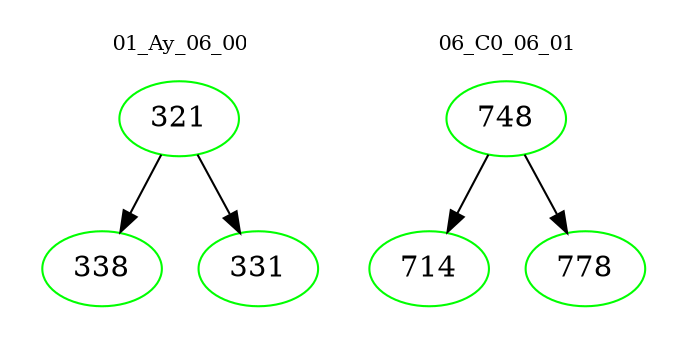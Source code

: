 digraph{
subgraph cluster_0 {
color = white
label = "01_Ay_06_00";
fontsize=10;
T0_321 [label="321", color="green"]
T0_321 -> T0_338 [color="black"]
T0_338 [label="338", color="green"]
T0_321 -> T0_331 [color="black"]
T0_331 [label="331", color="green"]
}
subgraph cluster_1 {
color = white
label = "06_C0_06_01";
fontsize=10;
T1_748 [label="748", color="green"]
T1_748 -> T1_714 [color="black"]
T1_714 [label="714", color="green"]
T1_748 -> T1_778 [color="black"]
T1_778 [label="778", color="green"]
}
}
